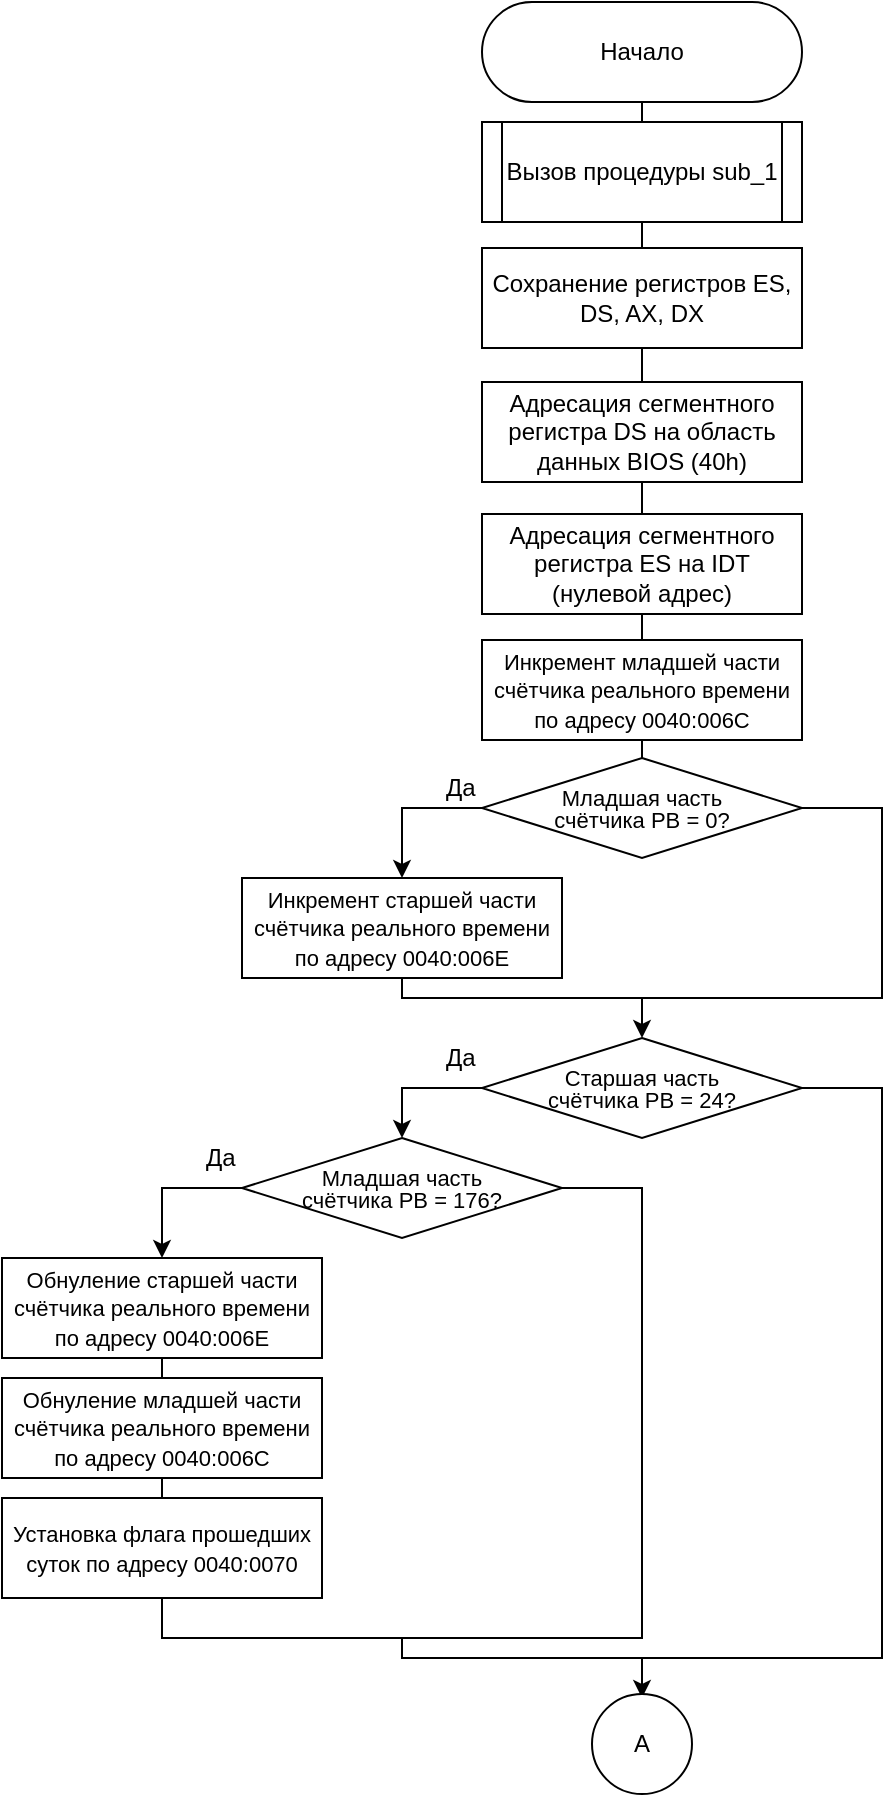 <mxfile version="15.3.8" type="device" pages="3"><diagram id="DtU0TSbB0F4fgCh52XBq" name="Page-1"><mxGraphModel dx="2770" dy="1270" grid="1" gridSize="10" guides="1" tooltips="1" connect="1" arrows="1" fold="1" page="1" pageScale="1" pageWidth="827" pageHeight="1169" math="0" shadow="0"><root><mxCell id="0"/><mxCell id="1" parent="0"/><mxCell id="-_6lWtZSVBiMLcKGiZsu-14" style="edgeStyle=orthogonalEdgeStyle;rounded=0;orthogonalLoop=1;jettySize=auto;html=1;exitX=0.5;exitY=1;exitDx=0;exitDy=0;entryX=0.5;entryY=0;entryDx=0;entryDy=0;endArrow=none;endFill=0;" parent="1" source="-_6lWtZSVBiMLcKGiZsu-1" target="-_6lWtZSVBiMLcKGiZsu-3" edge="1"><mxGeometry relative="1" as="geometry"/></mxCell><mxCell id="-_6lWtZSVBiMLcKGiZsu-1" value="&lt;div&gt;Начало&lt;/div&gt;" style="rounded=1;whiteSpace=wrap;html=1;arcSize=50;" parent="1" vertex="1"><mxGeometry x="370" y="40" width="160" height="50" as="geometry"/></mxCell><mxCell id="XXbowUWFNxoY3wG5kh-n-4" style="edgeStyle=orthogonalEdgeStyle;rounded=0;orthogonalLoop=1;jettySize=auto;html=1;exitX=0.5;exitY=1;exitDx=0;exitDy=0;entryX=0.5;entryY=0;entryDx=0;entryDy=0;endArrow=none;endFill=0;" parent="1" source="-_6lWtZSVBiMLcKGiZsu-2" target="XXbowUWFNxoY3wG5kh-n-1" edge="1"><mxGeometry relative="1" as="geometry"/></mxCell><mxCell id="-_6lWtZSVBiMLcKGiZsu-2" value="Сохранение регистров ES, DS, AX, DX" style="rounded=0;whiteSpace=wrap;html=1;" parent="1" vertex="1"><mxGeometry x="370" y="163" width="160" height="50" as="geometry"/></mxCell><mxCell id="-_6lWtZSVBiMLcKGiZsu-15" style="edgeStyle=orthogonalEdgeStyle;rounded=0;orthogonalLoop=1;jettySize=auto;html=1;exitX=0.5;exitY=1;exitDx=0;exitDy=0;entryX=0.5;entryY=0;entryDx=0;entryDy=0;endArrow=none;endFill=0;" parent="1" source="-_6lWtZSVBiMLcKGiZsu-3" target="-_6lWtZSVBiMLcKGiZsu-2" edge="1"><mxGeometry relative="1" as="geometry"/></mxCell><mxCell id="-_6lWtZSVBiMLcKGiZsu-3" value="Вызов процедуры sub_1" style="shape=process;whiteSpace=wrap;html=1;backgroundOutline=1;size=0.063;" parent="1" vertex="1"><mxGeometry x="370" y="100" width="160" height="50" as="geometry"/></mxCell><mxCell id="-_6lWtZSVBiMLcKGiZsu-17" style="edgeStyle=orthogonalEdgeStyle;rounded=0;orthogonalLoop=1;jettySize=auto;html=1;exitX=0.5;exitY=1;exitDx=0;exitDy=0;entryX=0.5;entryY=0;entryDx=0;entryDy=0;endArrow=none;endFill=0;" parent="1" target="-_6lWtZSVBiMLcKGiZsu-5" edge="1"><mxGeometry relative="1" as="geometry"><mxPoint x="450" y="408" as="sourcePoint"/></mxGeometry></mxCell><mxCell id="-_6lWtZSVBiMLcKGiZsu-4" value="&lt;font&gt;&lt;font style=&quot;font-size: 11px&quot;&gt;Инкремент младшей части счётчика реального времени по адресу 0040:006C&lt;/font&gt;&lt;br&gt;&lt;/font&gt;" style="rounded=0;whiteSpace=wrap;html=1;" parent="1" vertex="1"><mxGeometry x="370" y="359" width="160" height="50" as="geometry"/></mxCell><mxCell id="-_6lWtZSVBiMLcKGiZsu-18" style="edgeStyle=orthogonalEdgeStyle;rounded=0;orthogonalLoop=1;jettySize=auto;html=1;exitX=0;exitY=0.5;exitDx=0;exitDy=0;endArrow=classic;endFill=1;" parent="1" source="-_6lWtZSVBiMLcKGiZsu-5" target="-_6lWtZSVBiMLcKGiZsu-6" edge="1"><mxGeometry relative="1" as="geometry"/></mxCell><mxCell id="-_6lWtZSVBiMLcKGiZsu-5" value="&lt;p style=&quot;line-height: 90%&quot;&gt;&lt;font style=&quot;line-height: 80%&quot;&gt;&lt;font style=&quot;font-size: 11px&quot;&gt;Младшая часть&lt;br&gt;счётчика РВ = 0?&lt;/font&gt;&lt;br&gt;&lt;/font&gt;&lt;/p&gt;" style="rhombus;whiteSpace=wrap;html=1;" parent="1" vertex="1"><mxGeometry x="370" y="418" width="160" height="50" as="geometry"/></mxCell><mxCell id="-_6lWtZSVBiMLcKGiZsu-20" style="edgeStyle=orthogonalEdgeStyle;rounded=0;orthogonalLoop=1;jettySize=auto;html=1;exitX=0.5;exitY=1;exitDx=0;exitDy=0;endArrow=classic;endFill=1;" parent="1" source="-_6lWtZSVBiMLcKGiZsu-6" target="-_6lWtZSVBiMLcKGiZsu-12" edge="1"><mxGeometry relative="1" as="geometry"><mxPoint x="450" y="538" as="targetPoint"/><Array as="points"><mxPoint x="330" y="538"/><mxPoint x="450" y="538"/></Array></mxGeometry></mxCell><mxCell id="-_6lWtZSVBiMLcKGiZsu-6" value="&lt;font style=&quot;font-size: 11px&quot;&gt;Инкремент старшей части счётчика реального времени по адресу 0040:006E&lt;/font&gt;" style="rounded=0;whiteSpace=wrap;html=1;" parent="1" vertex="1"><mxGeometry x="250" y="478" width="160" height="50" as="geometry"/></mxCell><mxCell id="-_6lWtZSVBiMLcKGiZsu-27" style="edgeStyle=orthogonalEdgeStyle;rounded=0;orthogonalLoop=1;jettySize=auto;html=1;exitX=0.5;exitY=1;exitDx=0;exitDy=0;entryX=0.5;entryY=0;entryDx=0;entryDy=0;endArrow=none;endFill=0;" parent="1" source="-_6lWtZSVBiMLcKGiZsu-9" target="-_6lWtZSVBiMLcKGiZsu-10" edge="1"><mxGeometry relative="1" as="geometry"/></mxCell><mxCell id="-_6lWtZSVBiMLcKGiZsu-9" value="&lt;font style=&quot;font-size: 11px&quot;&gt;Обнуление старшей части счётчика реального времени по адресу 0040:006E&lt;/font&gt;" style="rounded=0;whiteSpace=wrap;html=1;" parent="1" vertex="1"><mxGeometry x="130" y="668" width="160" height="50" as="geometry"/></mxCell><mxCell id="-_6lWtZSVBiMLcKGiZsu-28" style="edgeStyle=orthogonalEdgeStyle;rounded=0;orthogonalLoop=1;jettySize=auto;html=1;exitX=0.5;exitY=1;exitDx=0;exitDy=0;entryX=0.5;entryY=0;entryDx=0;entryDy=0;endArrow=none;endFill=0;" parent="1" source="-_6lWtZSVBiMLcKGiZsu-10" target="-_6lWtZSVBiMLcKGiZsu-11" edge="1"><mxGeometry relative="1" as="geometry"/></mxCell><mxCell id="-_6lWtZSVBiMLcKGiZsu-10" value="&lt;font style=&quot;font-size: 11px&quot;&gt;Обнуление младшей части счётчика реального времени по адресу 0040:006C&lt;/font&gt;" style="rounded=0;whiteSpace=wrap;html=1;" parent="1" vertex="1"><mxGeometry x="130" y="728" width="160" height="50" as="geometry"/></mxCell><mxCell id="-_6lWtZSVBiMLcKGiZsu-34" style="edgeStyle=orthogonalEdgeStyle;rounded=0;orthogonalLoop=1;jettySize=auto;html=1;entryX=0.5;entryY=0;entryDx=0;entryDy=0;endArrow=classic;endFill=1;exitX=0.5;exitY=1;exitDx=0;exitDy=0;" parent="1" source="-_6lWtZSVBiMLcKGiZsu-11" edge="1"><mxGeometry relative="1" as="geometry"><Array as="points"><mxPoint x="210" y="858"/><mxPoint x="330" y="858"/><mxPoint x="330" y="868"/><mxPoint x="450" y="868"/></Array><mxPoint x="450" y="888" as="targetPoint"/></mxGeometry></mxCell><mxCell id="-_6lWtZSVBiMLcKGiZsu-11" value="&lt;font style=&quot;font-size: 11px&quot;&gt;Установка флага прошедших суток по адресу 0040:0070&lt;/font&gt;" style="rounded=0;whiteSpace=wrap;html=1;" parent="1" vertex="1"><mxGeometry x="130" y="788" width="160" height="50" as="geometry"/></mxCell><mxCell id="-_6lWtZSVBiMLcKGiZsu-25" style="edgeStyle=orthogonalEdgeStyle;rounded=0;orthogonalLoop=1;jettySize=auto;html=1;entryX=0.5;entryY=0;entryDx=0;entryDy=0;endArrow=classic;endFill=1;exitX=0;exitY=0.5;exitDx=0;exitDy=0;" parent="1" source="-_6lWtZSVBiMLcKGiZsu-12" target="-_6lWtZSVBiMLcKGiZsu-13" edge="1"><mxGeometry relative="1" as="geometry"><Array as="points"><mxPoint x="330" y="583"/></Array></mxGeometry></mxCell><mxCell id="-_6lWtZSVBiMLcKGiZsu-32" style="edgeStyle=orthogonalEdgeStyle;rounded=0;orthogonalLoop=1;jettySize=auto;html=1;endArrow=none;endFill=0;entryX=0.5;entryY=0;entryDx=0;entryDy=0;" parent="1" source="-_6lWtZSVBiMLcKGiZsu-12" edge="1"><mxGeometry relative="1" as="geometry"><mxPoint x="450" y="888" as="targetPoint"/><Array as="points"><mxPoint x="570" y="583"/><mxPoint x="570" y="868"/><mxPoint x="450" y="868"/></Array></mxGeometry></mxCell><mxCell id="-_6lWtZSVBiMLcKGiZsu-12" value="&lt;p style=&quot;line-height: 90%&quot;&gt;&lt;font style=&quot;line-height: 80%&quot;&gt;&lt;font style=&quot;font-size: 11px&quot;&gt;Старшая часть&lt;br&gt;счётчика РВ = 24?&lt;/font&gt;&lt;br&gt;&lt;/font&gt;&lt;/p&gt;" style="rhombus;whiteSpace=wrap;html=1;" parent="1" vertex="1"><mxGeometry x="370" y="558" width="160" height="50" as="geometry"/></mxCell><mxCell id="-_6lWtZSVBiMLcKGiZsu-26" style="edgeStyle=orthogonalEdgeStyle;rounded=0;orthogonalLoop=1;jettySize=auto;html=1;entryX=0.5;entryY=0;entryDx=0;entryDy=0;endArrow=classic;endFill=1;exitX=0;exitY=0.5;exitDx=0;exitDy=0;" parent="1" source="-_6lWtZSVBiMLcKGiZsu-13" target="-_6lWtZSVBiMLcKGiZsu-9" edge="1"><mxGeometry relative="1" as="geometry"/></mxCell><mxCell id="-_6lWtZSVBiMLcKGiZsu-35" style="edgeStyle=orthogonalEdgeStyle;rounded=0;orthogonalLoop=1;jettySize=auto;html=1;endArrow=none;endFill=0;exitX=1;exitY=0.5;exitDx=0;exitDy=0;" parent="1" source="-_6lWtZSVBiMLcKGiZsu-13" edge="1"><mxGeometry relative="1" as="geometry"><mxPoint x="330" y="858" as="targetPoint"/><Array as="points"><mxPoint x="450" y="633"/><mxPoint x="450" y="858"/></Array></mxGeometry></mxCell><mxCell id="-_6lWtZSVBiMLcKGiZsu-13" value="&lt;p style=&quot;line-height: 90%&quot;&gt;&lt;font style=&quot;line-height: 80%&quot;&gt;&lt;font style=&quot;font-size: 11px&quot;&gt;Младшая часть&lt;br&gt;счётчика РВ = 176?&lt;/font&gt;&lt;br&gt;&lt;/font&gt;&lt;/p&gt;" style="rhombus;whiteSpace=wrap;html=1;" parent="1" vertex="1"><mxGeometry x="250" y="608" width="160" height="50" as="geometry"/></mxCell><mxCell id="-_6lWtZSVBiMLcKGiZsu-24" value="" style="endArrow=none;html=1;exitX=1;exitY=0.5;exitDx=0;exitDy=0;rounded=0;" parent="1" source="-_6lWtZSVBiMLcKGiZsu-5" edge="1"><mxGeometry width="50" height="50" relative="1" as="geometry"><mxPoint x="570" y="528" as="sourcePoint"/><mxPoint x="450" y="538" as="targetPoint"/><Array as="points"><mxPoint x="570" y="443"/><mxPoint x="570" y="538"/></Array></mxGeometry></mxCell><mxCell id="-_6lWtZSVBiMLcKGiZsu-29" value="А" style="ellipse;whiteSpace=wrap;html=1;aspect=fixed;rounded=1;" parent="1" vertex="1"><mxGeometry x="425" y="886" width="50" height="50" as="geometry"/></mxCell><mxCell id="-_6lWtZSVBiMLcKGiZsu-36" value="Да" style="text;html=1;resizable=0;points=[];autosize=1;align=left;verticalAlign=top;spacingTop=-4;" parent="1" vertex="1"><mxGeometry x="350" y="423" width="30" height="20" as="geometry"/></mxCell><mxCell id="-_6lWtZSVBiMLcKGiZsu-37" value="Да" style="text;html=1;resizable=0;points=[];autosize=1;align=left;verticalAlign=top;spacingTop=-4;" parent="1" vertex="1"><mxGeometry x="350" y="558" width="30" height="20" as="geometry"/></mxCell><mxCell id="-_6lWtZSVBiMLcKGiZsu-38" value="Да" style="text;html=1;resizable=0;points=[];autosize=1;align=left;verticalAlign=top;spacingTop=-4;" parent="1" vertex="1"><mxGeometry x="230" y="608" width="30" height="20" as="geometry"/></mxCell><mxCell id="-DXkaomgojPxUuLrqCls-6" style="edgeStyle=orthogonalEdgeStyle;rounded=0;orthogonalLoop=1;jettySize=auto;html=1;exitX=0.5;exitY=1;exitDx=0;exitDy=0;entryX=0.5;entryY=0;entryDx=0;entryDy=0;endArrow=none;endFill=0;" parent="1" target="-_6lWtZSVBiMLcKGiZsu-4" edge="1"><mxGeometry relative="1" as="geometry"><mxPoint x="450" y="346" as="sourcePoint"/></mxGeometry></mxCell><mxCell id="XXbowUWFNxoY3wG5kh-n-5" style="edgeStyle=orthogonalEdgeStyle;rounded=0;orthogonalLoop=1;jettySize=auto;html=1;exitX=0.5;exitY=1;exitDx=0;exitDy=0;entryX=0.5;entryY=0;entryDx=0;entryDy=0;endArrow=none;endFill=0;" parent="1" source="XXbowUWFNxoY3wG5kh-n-1" target="XXbowUWFNxoY3wG5kh-n-2" edge="1"><mxGeometry relative="1" as="geometry"/></mxCell><mxCell id="XXbowUWFNxoY3wG5kh-n-1" value="Адресация сегментного регистра DS на область данных BIOS (40h)" style="rounded=0;whiteSpace=wrap;html=1;" parent="1" vertex="1"><mxGeometry x="370" y="230" width="160" height="50" as="geometry"/></mxCell><mxCell id="XXbowUWFNxoY3wG5kh-n-2" value="Адресация сегментного регистра ES на IDT (нулевой адрес)" style="rounded=0;whiteSpace=wrap;html=1;" parent="1" vertex="1"><mxGeometry x="370" y="296" width="160" height="50" as="geometry"/></mxCell></root></mxGraphModel></diagram><diagram id="jMBmY8ak8pI1EgQY4dvW" name="Page-2"><mxGraphModel dx="4155" dy="1905" grid="1" gridSize="10" guides="1" tooltips="1" connect="1" arrows="1" fold="1" page="1" pageScale="1" pageWidth="827" pageHeight="1169" math="0" shadow="0"><root><mxCell id="xXGaGi8_qmoxAQ_ktsNt-0"/><mxCell id="xXGaGi8_qmoxAQ_ktsNt-1" parent="xXGaGi8_qmoxAQ_ktsNt-0"/><mxCell id="ccjx5yf1ZcVJtHhAQduh-0" style="edgeStyle=orthogonalEdgeStyle;rounded=0;orthogonalLoop=1;jettySize=auto;html=1;exitX=0.5;exitY=1;exitDx=0;exitDy=0;entryX=0.5;entryY=0;entryDx=0;entryDy=0;endArrow=none;endFill=0;" edge="1" parent="xXGaGi8_qmoxAQ_ktsNt-1" source="ccjx5yf1ZcVJtHhAQduh-1" target="ccjx5yf1ZcVJtHhAQduh-3"><mxGeometry relative="1" as="geometry"/></mxCell><mxCell id="ccjx5yf1ZcVJtHhAQduh-1" value="А" style="ellipse;whiteSpace=wrap;html=1;aspect=fixed;rounded=1;" vertex="1" parent="xXGaGi8_qmoxAQ_ktsNt-1"><mxGeometry x="389" y="70" width="50" height="50" as="geometry"/></mxCell><mxCell id="ccjx5yf1ZcVJtHhAQduh-2" style="edgeStyle=orthogonalEdgeStyle;rounded=0;orthogonalLoop=1;jettySize=auto;html=1;exitX=0.5;exitY=1;exitDx=0;exitDy=0;entryX=0.5;entryY=0;entryDx=0;entryDy=0;endArrow=none;endFill=0;" edge="1" parent="xXGaGi8_qmoxAQ_ktsNt-1" source="ccjx5yf1ZcVJtHhAQduh-3" target="ccjx5yf1ZcVJtHhAQduh-6"><mxGeometry relative="1" as="geometry"/></mxCell><mxCell id="ccjx5yf1ZcVJtHhAQduh-3" value="&lt;p style=&quot;line-height: 90%&quot;&gt;&lt;font style=&quot;line-height: 110%&quot;&gt;&lt;font style=&quot;font-size: 10px&quot;&gt;Декремент счётчика времени до отключения моторчика дисковода по адресу 0040:0040&lt;/font&gt;&lt;br&gt;&lt;/font&gt;&lt;/p&gt;" style="rounded=0;whiteSpace=wrap;html=1;" vertex="1" parent="xXGaGi8_qmoxAQ_ktsNt-1"><mxGeometry x="334" y="130" width="160" height="50" as="geometry"/></mxCell><mxCell id="ccjx5yf1ZcVJtHhAQduh-4" style="edgeStyle=orthogonalEdgeStyle;rounded=0;orthogonalLoop=1;jettySize=auto;html=1;exitX=0;exitY=0.5;exitDx=0;exitDy=0;entryX=0.5;entryY=0;entryDx=0;entryDy=0;endArrow=classic;endFill=1;" edge="1" parent="xXGaGi8_qmoxAQ_ktsNt-1" source="ccjx5yf1ZcVJtHhAQduh-6" target="ccjx5yf1ZcVJtHhAQduh-8"><mxGeometry relative="1" as="geometry"/></mxCell><mxCell id="ccjx5yf1ZcVJtHhAQduh-5" style="edgeStyle=orthogonalEdgeStyle;rounded=0;orthogonalLoop=1;jettySize=auto;html=1;exitX=1;exitY=0.5;exitDx=0;exitDy=0;endArrow=none;endFill=0;" edge="1" parent="xXGaGi8_qmoxAQ_ktsNt-1" source="ccjx5yf1ZcVJtHhAQduh-6"><mxGeometry relative="1" as="geometry"><mxPoint x="414" y="390" as="targetPoint"/><Array as="points"><mxPoint x="534" y="235"/><mxPoint x="534" y="390"/></Array></mxGeometry></mxCell><mxCell id="ccjx5yf1ZcVJtHhAQduh-6" value="&lt;p style=&quot;line-height: 90%&quot;&gt;&lt;font style=&quot;line-height: 80%&quot;&gt;&lt;font style=&quot;font-size: 10px&quot;&gt;Счётчик времени до отключения моторчика дисковода = 0?&lt;/font&gt;&lt;br&gt;&lt;/font&gt;&lt;/p&gt;" style="rhombus;whiteSpace=wrap;html=1;" vertex="1" parent="xXGaGi8_qmoxAQ_ktsNt-1"><mxGeometry x="319" y="200" width="190" height="70" as="geometry"/></mxCell><mxCell id="ccjx5yf1ZcVJtHhAQduh-7" style="edgeStyle=orthogonalEdgeStyle;rounded=0;orthogonalLoop=1;jettySize=auto;html=1;entryX=0.5;entryY=0;entryDx=0;entryDy=0;endArrow=none;endFill=0;" edge="1" parent="xXGaGi8_qmoxAQ_ktsNt-1" source="ccjx5yf1ZcVJtHhAQduh-8" target="ccjx5yf1ZcVJtHhAQduh-10"><mxGeometry relative="1" as="geometry"/></mxCell><mxCell id="ccjx5yf1ZcVJtHhAQduh-8" value="&lt;font style=&quot;font-size: 12px&quot;&gt;Установка флага отключения моторчика дисковода&lt;/font&gt;" style="rounded=0;whiteSpace=wrap;html=1;" vertex="1" parent="xXGaGi8_qmoxAQ_ktsNt-1"><mxGeometry x="214" y="270" width="160" height="50" as="geometry"/></mxCell><mxCell id="ccjx5yf1ZcVJtHhAQduh-9" style="edgeStyle=orthogonalEdgeStyle;rounded=0;orthogonalLoop=1;jettySize=auto;html=1;entryX=0.5;entryY=0;entryDx=0;entryDy=0;endArrow=classic;endFill=1;" edge="1" parent="xXGaGi8_qmoxAQ_ktsNt-1" source="ccjx5yf1ZcVJtHhAQduh-10" target="ccjx5yf1ZcVJtHhAQduh-13"><mxGeometry relative="1" as="geometry"><Array as="points"><mxPoint x="294" y="390"/><mxPoint x="417" y="390"/><mxPoint x="417" y="410"/></Array></mxGeometry></mxCell><mxCell id="ccjx5yf1ZcVJtHhAQduh-10" value="&lt;font style=&quot;font-size: 12px&quot;&gt;Посылка команды отключения 0Ch в порт дисковода 3F2h&lt;/font&gt;" style="rounded=0;whiteSpace=wrap;html=1;" vertex="1" parent="xXGaGi8_qmoxAQ_ktsNt-1"><mxGeometry x="214" y="330" width="160" height="50" as="geometry"/></mxCell><mxCell id="ccjx5yf1ZcVJtHhAQduh-11" style="edgeStyle=orthogonalEdgeStyle;rounded=0;orthogonalLoop=1;jettySize=auto;html=1;exitX=0;exitY=0.5;exitDx=0;exitDy=0;entryX=0.5;entryY=0;entryDx=0;entryDy=0;endArrow=classic;endFill=1;" edge="1" parent="xXGaGi8_qmoxAQ_ktsNt-1" source="ccjx5yf1ZcVJtHhAQduh-13" target="ccjx5yf1ZcVJtHhAQduh-17"><mxGeometry relative="1" as="geometry"/></mxCell><mxCell id="ccjx5yf1ZcVJtHhAQduh-12" style="edgeStyle=orthogonalEdgeStyle;rounded=0;orthogonalLoop=1;jettySize=auto;html=1;entryX=0.5;entryY=0;entryDx=0;entryDy=0;endArrow=classic;endFill=1;exitX=1;exitY=0.5;exitDx=0;exitDy=0;" edge="1" parent="xXGaGi8_qmoxAQ_ktsNt-1" source="ccjx5yf1ZcVJtHhAQduh-13"><mxGeometry relative="1" as="geometry"><mxPoint x="534" y="480" as="targetPoint"/></mxGeometry></mxCell><mxCell id="ccjx5yf1ZcVJtHhAQduh-13" value="&lt;p style=&quot;line-height: 90%&quot;&gt;&lt;font&gt;&lt;font style=&quot;font-size: 11px&quot;&gt;Установлен ли флаг&lt;br&gt;чётности PF&lt;br&gt;в 0040:0314?&lt;/font&gt;&lt;br&gt;&lt;/font&gt;&lt;/p&gt;" style="rhombus;whiteSpace=wrap;html=1;" vertex="1" parent="xXGaGi8_qmoxAQ_ktsNt-1"><mxGeometry x="334" y="410" width="165" height="65" as="geometry"/></mxCell><mxCell id="ccjx5yf1ZcVJtHhAQduh-14" value="Да" style="text;html=1;resizable=0;points=[];autosize=1;align=left;verticalAlign=top;spacingTop=-4;" vertex="1" parent="xXGaGi8_qmoxAQ_ktsNt-1"><mxGeometry x="300" y="215" width="30" height="20" as="geometry"/></mxCell><mxCell id="ccjx5yf1ZcVJtHhAQduh-15" value="Вызов процедуры sub_1" style="shape=process;whiteSpace=wrap;html=1;backgroundOutline=1;size=0.063;" vertex="1" parent="xXGaGi8_qmoxAQ_ktsNt-1"><mxGeometry x="214" y="480" width="160" height="50" as="geometry"/></mxCell><mxCell id="ccjx5yf1ZcVJtHhAQduh-16" style="edgeStyle=orthogonalEdgeStyle;rounded=0;orthogonalLoop=1;jettySize=auto;html=1;entryX=0.5;entryY=0;entryDx=0;entryDy=0;endArrow=classic;endFill=1;" edge="1" parent="xXGaGi8_qmoxAQ_ktsNt-1"><mxGeometry relative="1" as="geometry"><Array as="points"><mxPoint x="294" y="620"/><mxPoint x="414" y="620"/></Array><mxPoint x="294" y="530" as="sourcePoint"/><mxPoint x="414" y="646.07" as="targetPoint"/></mxGeometry></mxCell><mxCell id="ccjx5yf1ZcVJtHhAQduh-17" value="Вызов прерывания 1Ch" style="shape=process;whiteSpace=wrap;html=1;backgroundOutline=1;size=0.063;" vertex="1" parent="xXGaGi8_qmoxAQ_ktsNt-1"><mxGeometry x="214" y="480" width="160" height="50" as="geometry"/></mxCell><mxCell id="ccjx5yf1ZcVJtHhAQduh-18" value="Да" style="text;html=1;resizable=0;points=[];autosize=1;align=left;verticalAlign=top;spacingTop=-4;" vertex="1" parent="xXGaGi8_qmoxAQ_ktsNt-1"><mxGeometry x="304" y="424" width="30" height="20" as="geometry"/></mxCell><mxCell id="ccjx5yf1ZcVJtHhAQduh-19" style="edgeStyle=orthogonalEdgeStyle;rounded=0;orthogonalLoop=1;jettySize=auto;html=1;entryX=0.5;entryY=0;entryDx=0;entryDy=0;endArrow=none;endFill=0;" edge="1" parent="xXGaGi8_qmoxAQ_ktsNt-1" source="ccjx5yf1ZcVJtHhAQduh-20" target="ccjx5yf1ZcVJtHhAQduh-22"><mxGeometry relative="1" as="geometry"/></mxCell><mxCell id="ccjx5yf1ZcVJtHhAQduh-20" value="Вызов процедуры sub_1" style="shape=process;whiteSpace=wrap;html=1;backgroundOutline=1;size=0.063;" vertex="1" parent="xXGaGi8_qmoxAQ_ktsNt-1"><mxGeometry x="334" y="646.07" width="160" height="50" as="geometry"/></mxCell><mxCell id="ccjx5yf1ZcVJtHhAQduh-21" style="edgeStyle=orthogonalEdgeStyle;rounded=0;orthogonalLoop=1;jettySize=auto;html=1;entryX=0.5;entryY=0;entryDx=0;entryDy=0;endArrow=none;endFill=0;" edge="1" parent="xXGaGi8_qmoxAQ_ktsNt-1" source="ccjx5yf1ZcVJtHhAQduh-22" target="ccjx5yf1ZcVJtHhAQduh-24"><mxGeometry relative="1" as="geometry"/></mxCell><mxCell id="ccjx5yf1ZcVJtHhAQduh-22" value="Сброс контроллера прерываний записью 20h в порт 20h" style="rounded=0;whiteSpace=wrap;html=1;" vertex="1" parent="xXGaGi8_qmoxAQ_ktsNt-1"><mxGeometry x="334" y="706.07" width="160" height="50" as="geometry"/></mxCell><mxCell id="ccjx5yf1ZcVJtHhAQduh-23" style="edgeStyle=orthogonalEdgeStyle;rounded=0;orthogonalLoop=1;jettySize=auto;html=1;entryX=0.5;entryY=0;entryDx=0;entryDy=0;endArrow=none;endFill=0;" edge="1" parent="xXGaGi8_qmoxAQ_ktsNt-1" source="ccjx5yf1ZcVJtHhAQduh-24" target="ccjx5yf1ZcVJtHhAQduh-25"><mxGeometry relative="1" as="geometry"/></mxCell><mxCell id="ccjx5yf1ZcVJtHhAQduh-24" value="Восстановление регистров DX, AX, DS, ES" style="rounded=0;whiteSpace=wrap;html=1;" vertex="1" parent="xXGaGi8_qmoxAQ_ktsNt-1"><mxGeometry x="334" y="766.07" width="160" height="50" as="geometry"/></mxCell><mxCell id="ccjx5yf1ZcVJtHhAQduh-25" value="Конец" style="rounded=1;whiteSpace=wrap;html=1;arcSize=50;" vertex="1" parent="xXGaGi8_qmoxAQ_ktsNt-1"><mxGeometry x="334" y="828.57" width="160" height="50" as="geometry"/></mxCell><mxCell id="ccjx5yf1ZcVJtHhAQduh-26" value="Косвенный вызов прерывания 1Ch" style="shape=process;whiteSpace=wrap;html=1;backgroundOutline=1;size=0.063;" vertex="1" parent="xXGaGi8_qmoxAQ_ktsNt-1"><mxGeometry x="454" y="546.07" width="160" height="50" as="geometry"/></mxCell><mxCell id="ccjx5yf1ZcVJtHhAQduh-27" value="&lt;font style=&quot;font-size: 12px&quot;&gt;Сохранение флагов&lt;/font&gt;" style="rounded=0;whiteSpace=wrap;html=1;" vertex="1" parent="xXGaGi8_qmoxAQ_ktsNt-1"><mxGeometry x="454" y="480" width="160" height="50" as="geometry"/></mxCell><mxCell id="ccjx5yf1ZcVJtHhAQduh-28" value="" style="endArrow=none;html=1;entryX=0.5;entryY=0;entryDx=0;entryDy=0;exitX=0.5;exitY=1;exitDx=0;exitDy=0;" edge="1" parent="xXGaGi8_qmoxAQ_ktsNt-1" source="ccjx5yf1ZcVJtHhAQduh-27" target="ccjx5yf1ZcVJtHhAQduh-26"><mxGeometry width="50" height="50" relative="1" as="geometry"><mxPoint x="444" y="620" as="sourcePoint"/><mxPoint x="494" y="570" as="targetPoint"/></mxGeometry></mxCell><mxCell id="ccjx5yf1ZcVJtHhAQduh-29" value="" style="endArrow=none;html=1;entryX=0.5;entryY=1;entryDx=0;entryDy=0;rounded=0;" edge="1" parent="xXGaGi8_qmoxAQ_ktsNt-1" target="ccjx5yf1ZcVJtHhAQduh-26"><mxGeometry width="50" height="50" relative="1" as="geometry"><mxPoint x="414" y="620" as="sourcePoint"/><mxPoint x="464" y="570" as="targetPoint"/><Array as="points"><mxPoint x="534" y="620"/></Array></mxGeometry></mxCell></root></mxGraphModel></diagram><diagram id="UevQ0KugV77mBkRc33vU" name="Page-3"><mxGraphModel dx="835" dy="762" grid="1" gridSize="10" guides="1" tooltips="1" connect="1" arrows="1" fold="1" page="1" pageScale="1" pageWidth="827" pageHeight="1169" math="0" shadow="0"><root><mxCell id="08fyUA2GLig1pqiWjkDN-0"/><mxCell id="08fyUA2GLig1pqiWjkDN-1" parent="08fyUA2GLig1pqiWjkDN-0"/><mxCell id="ihImUAD2SctleI1AAEX0-0" style="edgeStyle=orthogonalEdgeStyle;rounded=0;orthogonalLoop=1;jettySize=auto;html=1;entryX=0.5;entryY=0;entryDx=0;entryDy=0;endArrow=none;endFill=0;" edge="1" parent="08fyUA2GLig1pqiWjkDN-1" source="ihImUAD2SctleI1AAEX0-1" target="ihImUAD2SctleI1AAEX0-3"><mxGeometry relative="1" as="geometry"/></mxCell><mxCell id="ihImUAD2SctleI1AAEX0-1" value="&lt;div&gt;Начало&lt;/div&gt;" style="rounded=1;whiteSpace=wrap;html=1;arcSize=50;" vertex="1" parent="08fyUA2GLig1pqiWjkDN-1"><mxGeometry x="1180" y="40" width="160" height="50" as="geometry"/></mxCell><mxCell id="ihImUAD2SctleI1AAEX0-2" style="edgeStyle=orthogonalEdgeStyle;rounded=0;orthogonalLoop=1;jettySize=auto;html=1;exitX=0.5;exitY=1;exitDx=0;exitDy=0;entryX=0.5;entryY=0;entryDx=0;entryDy=0;endArrow=none;endFill=0;" edge="1" parent="08fyUA2GLig1pqiWjkDN-1" source="ihImUAD2SctleI1AAEX0-3" target="ihImUAD2SctleI1AAEX0-20"><mxGeometry relative="1" as="geometry"/></mxCell><mxCell id="ihImUAD2SctleI1AAEX0-3" value="Сохранение регистров DS, AX" style="rounded=0;whiteSpace=wrap;html=1;" vertex="1" parent="08fyUA2GLig1pqiWjkDN-1"><mxGeometry x="1180" y="100" width="160" height="50" as="geometry"/></mxCell><mxCell id="ihImUAD2SctleI1AAEX0-4" style="edgeStyle=orthogonalEdgeStyle;rounded=0;orthogonalLoop=1;jettySize=auto;html=1;exitX=0.5;exitY=1;exitDx=0;exitDy=0;entryX=0.5;entryY=0;entryDx=0;entryDy=0;endArrow=none;endFill=0;" edge="1" parent="08fyUA2GLig1pqiWjkDN-1" source="ihImUAD2SctleI1AAEX0-5" target="ihImUAD2SctleI1AAEX0-8"><mxGeometry relative="1" as="geometry"/></mxCell><mxCell id="ihImUAD2SctleI1AAEX0-5" value="Сохранение флагов" style="rounded=0;whiteSpace=wrap;html=1;" vertex="1" parent="08fyUA2GLig1pqiWjkDN-1"><mxGeometry x="1180" y="226" width="160" height="50" as="geometry"/></mxCell><mxCell id="ihImUAD2SctleI1AAEX0-6" style="edgeStyle=orthogonalEdgeStyle;rounded=0;orthogonalLoop=1;jettySize=auto;html=1;exitX=0;exitY=0.5;exitDx=0;exitDy=0;entryX=0.5;entryY=0;entryDx=0;entryDy=0;endArrow=classic;endFill=1;" edge="1" parent="08fyUA2GLig1pqiWjkDN-1" source="ihImUAD2SctleI1AAEX0-8" target="ihImUAD2SctleI1AAEX0-10"><mxGeometry relative="1" as="geometry"/></mxCell><mxCell id="ihImUAD2SctleI1AAEX0-7" style="edgeStyle=orthogonalEdgeStyle;rounded=0;orthogonalLoop=1;jettySize=auto;html=1;exitX=1;exitY=0.5;exitDx=0;exitDy=0;entryX=0.5;entryY=0;entryDx=0;entryDy=0;endArrow=classic;endFill=1;" edge="1" parent="08fyUA2GLig1pqiWjkDN-1" source="ihImUAD2SctleI1AAEX0-8" target="ihImUAD2SctleI1AAEX0-12"><mxGeometry relative="1" as="geometry"/></mxCell><mxCell id="ihImUAD2SctleI1AAEX0-8" value="&lt;p style=&quot;line-height: 90%&quot;&gt;&lt;font&gt;&lt;font style=&quot;font-size: 10px&quot;&gt;Установлены ли&lt;br&gt;DF или старший бит IOPL в&lt;br&gt;0040:0314?&lt;/font&gt;&lt;br&gt;&lt;/font&gt;&lt;/p&gt;" style="rhombus;whiteSpace=wrap;html=1;" vertex="1" parent="08fyUA2GLig1pqiWjkDN-1"><mxGeometry x="1180" y="300" width="160" height="56" as="geometry"/></mxCell><mxCell id="ihImUAD2SctleI1AAEX0-9" style="edgeStyle=orthogonalEdgeStyle;rounded=0;orthogonalLoop=1;jettySize=auto;html=1;exitX=0.5;exitY=1;exitDx=0;exitDy=0;entryX=0.5;entryY=0;entryDx=0;entryDy=0;endArrow=classic;endFill=1;" edge="1" parent="08fyUA2GLig1pqiWjkDN-1" source="ihImUAD2SctleI1AAEX0-10" target="ihImUAD2SctleI1AAEX0-14"><mxGeometry relative="1" as="geometry"><Array as="points"><mxPoint x="1140" y="426"/><mxPoint x="1260" y="426"/></Array></mxGeometry></mxCell><mxCell id="ihImUAD2SctleI1AAEX0-10" value="Запрет маскируемых прерываний инструкцией cli" style="rounded=0;whiteSpace=wrap;html=1;" vertex="1" parent="08fyUA2GLig1pqiWjkDN-1"><mxGeometry x="1060" y="366" width="160" height="50" as="geometry"/></mxCell><mxCell id="ihImUAD2SctleI1AAEX0-11" style="edgeStyle=orthogonalEdgeStyle;rounded=0;orthogonalLoop=1;jettySize=auto;html=1;exitX=0.5;exitY=1;exitDx=0;exitDy=0;endArrow=none;endFill=0;" edge="1" parent="08fyUA2GLig1pqiWjkDN-1" source="ihImUAD2SctleI1AAEX0-12"><mxGeometry relative="1" as="geometry"><mxPoint x="1260" y="436" as="targetPoint"/><Array as="points"><mxPoint x="1380" y="426"/><mxPoint x="1260" y="426"/></Array></mxGeometry></mxCell><mxCell id="ihImUAD2SctleI1AAEX0-12" value="&lt;font style=&quot;font-size: 12px&quot;&gt;Сброс флага разрешения прерывания IF в 0040:0314&lt;/font&gt;" style="rounded=0;whiteSpace=wrap;html=1;" vertex="1" parent="08fyUA2GLig1pqiWjkDN-1"><mxGeometry x="1300" y="366" width="160" height="50" as="geometry"/></mxCell><mxCell id="ihImUAD2SctleI1AAEX0-13" style="edgeStyle=orthogonalEdgeStyle;rounded=0;orthogonalLoop=1;jettySize=auto;html=1;exitX=0.5;exitY=1;exitDx=0;exitDy=0;entryX=0.5;entryY=0;entryDx=0;entryDy=0;endArrow=none;endFill=0;" edge="1" parent="08fyUA2GLig1pqiWjkDN-1" source="ihImUAD2SctleI1AAEX0-14" target="ihImUAD2SctleI1AAEX0-16"><mxGeometry relative="1" as="geometry"/></mxCell><mxCell id="ihImUAD2SctleI1AAEX0-14" value="Восстановление флагов" style="rounded=0;whiteSpace=wrap;html=1;" vertex="1" parent="08fyUA2GLig1pqiWjkDN-1"><mxGeometry x="1180" y="446" width="160" height="50" as="geometry"/></mxCell><mxCell id="ihImUAD2SctleI1AAEX0-15" style="edgeStyle=orthogonalEdgeStyle;rounded=0;orthogonalLoop=1;jettySize=auto;html=1;exitX=0.5;exitY=1;exitDx=0;exitDy=0;entryX=0.5;entryY=0;entryDx=0;entryDy=0;endArrow=none;endFill=0;" edge="1" parent="08fyUA2GLig1pqiWjkDN-1" source="ihImUAD2SctleI1AAEX0-16" target="ihImUAD2SctleI1AAEX0-17"><mxGeometry relative="1" as="geometry"/></mxCell><mxCell id="ihImUAD2SctleI1AAEX0-16" value="Восстановление регистров AX, DS" style="rounded=0;whiteSpace=wrap;html=1;" vertex="1" parent="08fyUA2GLig1pqiWjkDN-1"><mxGeometry x="1180" y="506" width="160" height="50" as="geometry"/></mxCell><mxCell id="ihImUAD2SctleI1AAEX0-17" value="&lt;div&gt;Конец&lt;/div&gt;" style="rounded=1;whiteSpace=wrap;html=1;arcSize=50;" vertex="1" parent="08fyUA2GLig1pqiWjkDN-1"><mxGeometry x="1180" y="566.071" width="160" height="50" as="geometry"/></mxCell><mxCell id="ihImUAD2SctleI1AAEX0-18" value="Да" style="text;html=1;resizable=0;points=[];autosize=1;align=left;verticalAlign=top;spacingTop=-4;" vertex="1" parent="08fyUA2GLig1pqiWjkDN-1"><mxGeometry x="1160" y="309" width="30" height="20" as="geometry"/></mxCell><mxCell id="ihImUAD2SctleI1AAEX0-19" style="edgeStyle=orthogonalEdgeStyle;rounded=0;orthogonalLoop=1;jettySize=auto;html=1;exitX=0.5;exitY=1;exitDx=0;exitDy=0;entryX=0.5;entryY=0;entryDx=0;entryDy=0;endArrow=none;endFill=0;" edge="1" parent="08fyUA2GLig1pqiWjkDN-1" source="ihImUAD2SctleI1AAEX0-20" target="ihImUAD2SctleI1AAEX0-5"><mxGeometry relative="1" as="geometry"/></mxCell><mxCell id="ihImUAD2SctleI1AAEX0-20" value="Адресация сегментного регистра DS на область данных BIOS (40h)" style="rounded=0;whiteSpace=wrap;html=1;" vertex="1" parent="08fyUA2GLig1pqiWjkDN-1"><mxGeometry x="1180" y="163" width="160" height="50" as="geometry"/></mxCell></root></mxGraphModel></diagram></mxfile>